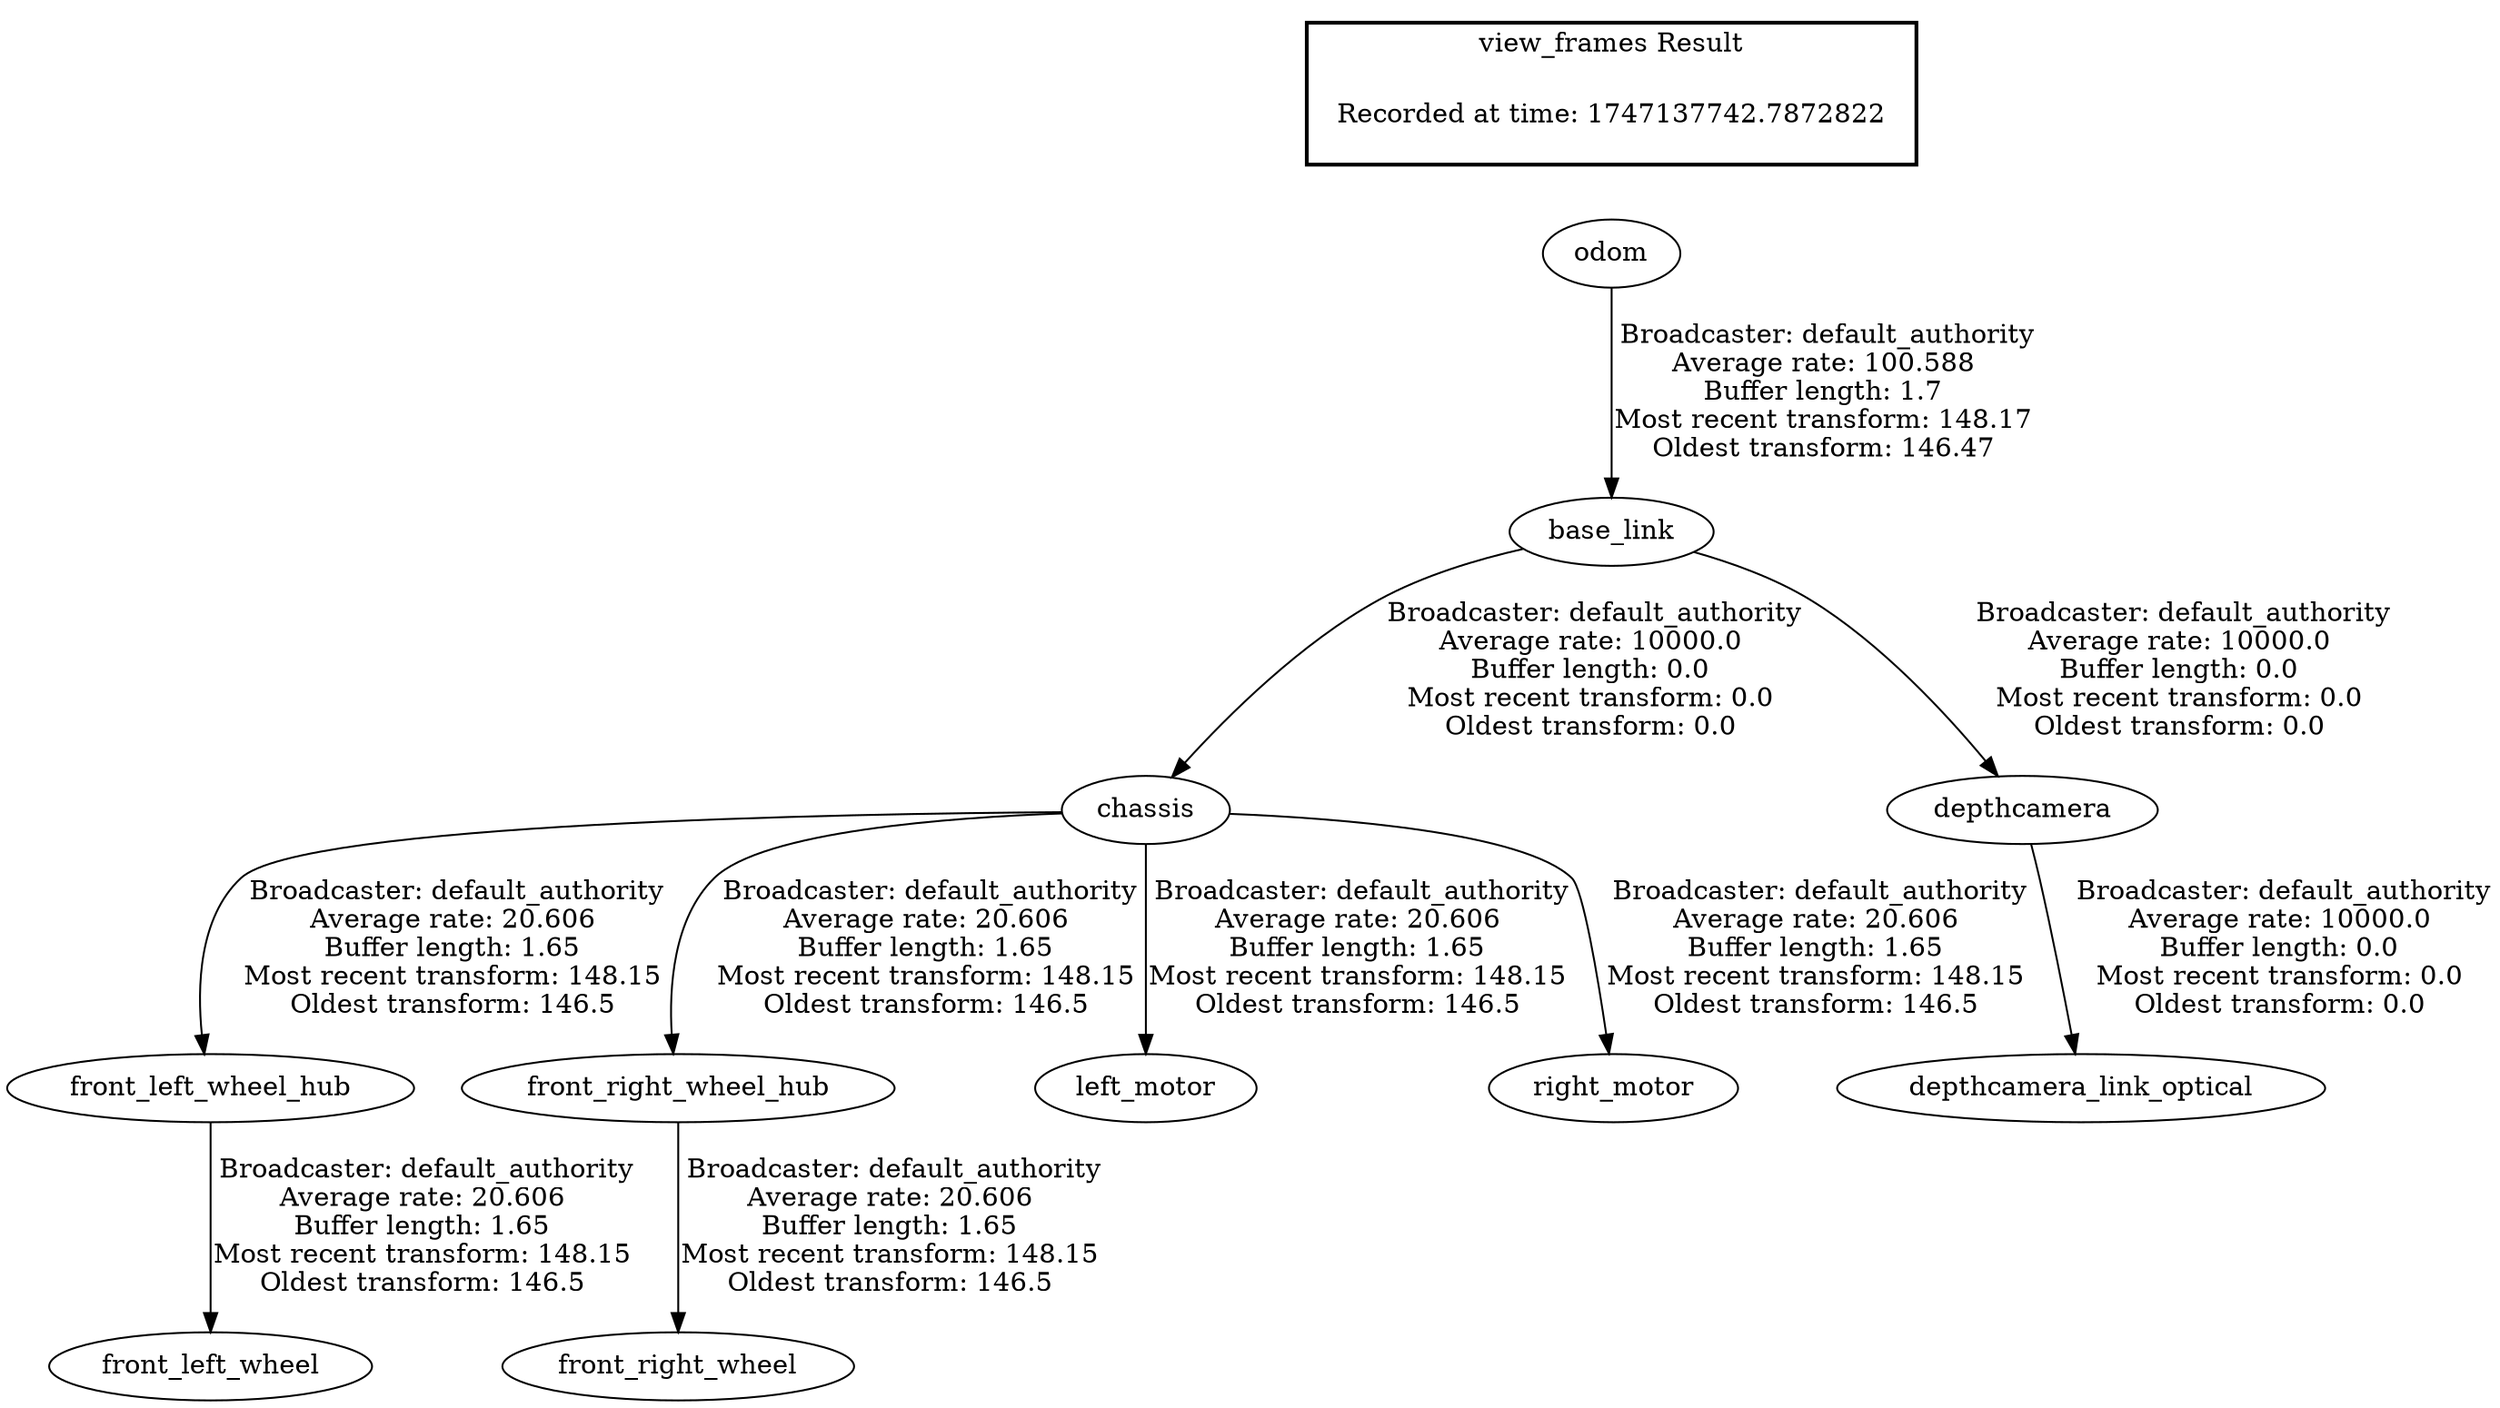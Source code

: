 digraph G {
"base_link" -> "chassis"[label=" Broadcaster: default_authority\nAverage rate: 10000.0\nBuffer length: 0.0\nMost recent transform: 0.0\nOldest transform: 0.0\n"];
"odom" -> "base_link"[label=" Broadcaster: default_authority\nAverage rate: 100.588\nBuffer length: 1.7\nMost recent transform: 148.17\nOldest transform: 146.47\n"];
"base_link" -> "depthcamera"[label=" Broadcaster: default_authority\nAverage rate: 10000.0\nBuffer length: 0.0\nMost recent transform: 0.0\nOldest transform: 0.0\n"];
"depthcamera" -> "depthcamera_link_optical"[label=" Broadcaster: default_authority\nAverage rate: 10000.0\nBuffer length: 0.0\nMost recent transform: 0.0\nOldest transform: 0.0\n"];
"front_left_wheel_hub" -> "front_left_wheel"[label=" Broadcaster: default_authority\nAverage rate: 20.606\nBuffer length: 1.65\nMost recent transform: 148.15\nOldest transform: 146.5\n"];
"chassis" -> "front_left_wheel_hub"[label=" Broadcaster: default_authority\nAverage rate: 20.606\nBuffer length: 1.65\nMost recent transform: 148.15\nOldest transform: 146.5\n"];
"front_right_wheel_hub" -> "front_right_wheel"[label=" Broadcaster: default_authority\nAverage rate: 20.606\nBuffer length: 1.65\nMost recent transform: 148.15\nOldest transform: 146.5\n"];
"chassis" -> "front_right_wheel_hub"[label=" Broadcaster: default_authority\nAverage rate: 20.606\nBuffer length: 1.65\nMost recent transform: 148.15\nOldest transform: 146.5\n"];
"chassis" -> "left_motor"[label=" Broadcaster: default_authority\nAverage rate: 20.606\nBuffer length: 1.65\nMost recent transform: 148.15\nOldest transform: 146.5\n"];
"chassis" -> "right_motor"[label=" Broadcaster: default_authority\nAverage rate: 20.606\nBuffer length: 1.65\nMost recent transform: 148.15\nOldest transform: 146.5\n"];
edge [style=invis];
 subgraph cluster_legend { style=bold; color=black; label ="view_frames Result";
"Recorded at time: 1747137742.7872822"[ shape=plaintext ] ;
}->"odom";
}